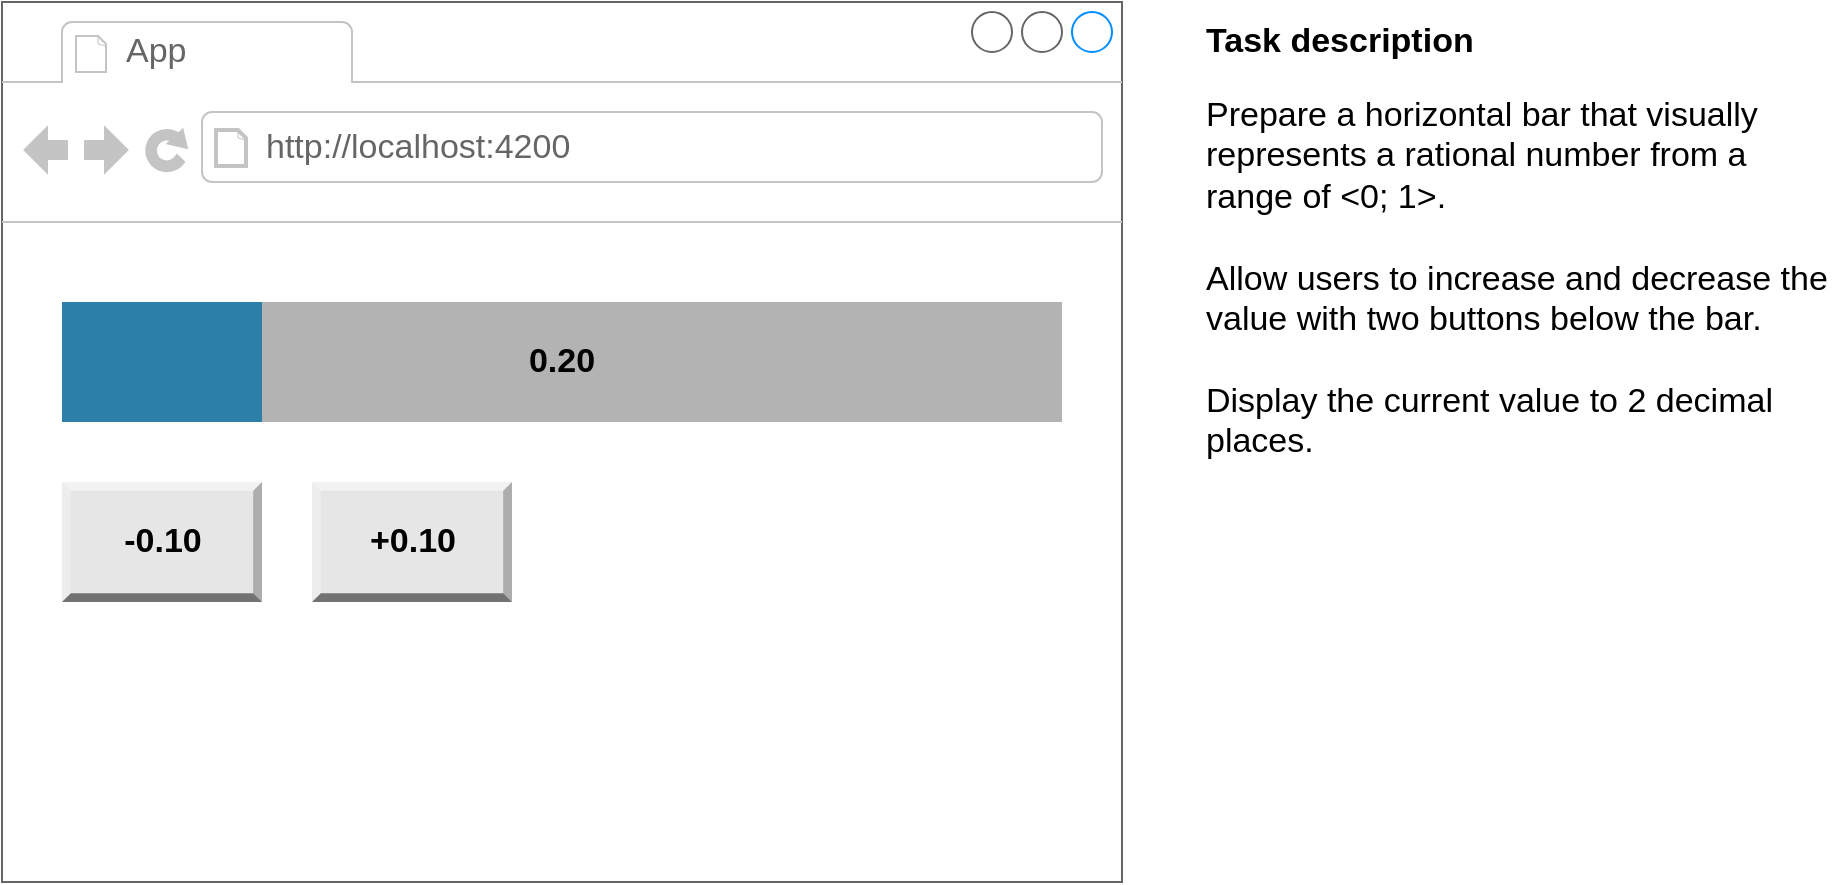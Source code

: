 <mxfile version="16.5.1" type="device"><diagram id="P_-NWcN05uV7CIGg5CNQ" name="Page-1"><mxGraphModel dx="1106" dy="997" grid="1" gridSize="10" guides="1" tooltips="1" connect="1" arrows="1" fold="1" page="1" pageScale="1" pageWidth="827" pageHeight="1169" math="0" shadow="0"><root><mxCell id="0"/><mxCell id="1" parent="0"/><mxCell id="mGq9oQxN_0cY3cayNNMR-1" value="" style="strokeWidth=1;shadow=0;dashed=0;align=center;html=1;shape=mxgraph.mockup.containers.browserWindow;rSize=0;strokeColor=#666666;strokeColor2=#008cff;strokeColor3=#c4c4c4;mainText=,;recursiveResize=0;" parent="1" vertex="1"><mxGeometry x="40" y="40" width="560" height="440" as="geometry"/></mxCell><mxCell id="mGq9oQxN_0cY3cayNNMR-2" value="App" style="strokeWidth=1;shadow=0;dashed=0;align=center;html=1;shape=mxgraph.mockup.containers.anchor;fontSize=17;fontColor=#666666;align=left;" parent="mGq9oQxN_0cY3cayNNMR-1" vertex="1"><mxGeometry x="60" y="12" width="110" height="26" as="geometry"/></mxCell><mxCell id="mGq9oQxN_0cY3cayNNMR-3" value="http://localhost:4200" style="strokeWidth=1;shadow=0;dashed=0;align=center;html=1;shape=mxgraph.mockup.containers.anchor;rSize=0;fontSize=17;fontColor=#666666;align=left;" parent="mGq9oQxN_0cY3cayNNMR-1" vertex="1"><mxGeometry x="130" y="60" width="250" height="26" as="geometry"/></mxCell><mxCell id="mGq9oQxN_0cY3cayNNMR-5" value="" style="rounded=0;whiteSpace=wrap;html=1;fontSize=17;fillColor=#B2B3B2;strokeColor=none;fontColor=#ffffff;" parent="mGq9oQxN_0cY3cayNNMR-1" vertex="1"><mxGeometry x="30" y="150" width="500" height="60" as="geometry"/></mxCell><mxCell id="mGq9oQxN_0cY3cayNNMR-6" value="" style="rounded=0;whiteSpace=wrap;html=1;fontSize=17;strokeColor=none;fillColor=#2B7FA9;fontColor=#000000;" parent="mGq9oQxN_0cY3cayNNMR-1" vertex="1"><mxGeometry x="30" y="150" width="100" height="60" as="geometry"/></mxCell><mxCell id="2E3u1h6pdrsGjCO42Awu-1" value="0.20" style="text;html=1;strokeColor=none;fillColor=none;align=center;verticalAlign=middle;whiteSpace=wrap;rounded=0;fontStyle=1;fontSize=17;" parent="mGq9oQxN_0cY3cayNNMR-1" vertex="1"><mxGeometry x="250" y="165" width="60" height="30" as="geometry"/></mxCell><mxCell id="v0Q79LP5DoEmhLG_m3LB-1" value="-0.10" style="labelPosition=center;verticalLabelPosition=middle;align=center;html=1;shape=mxgraph.basic.shaded_button;dx=4.41;fillColor=#E6E6E6;strokeColor=none;fontSize=17;fontStyle=1" parent="mGq9oQxN_0cY3cayNNMR-1" vertex="1"><mxGeometry x="30" y="240" width="100" height="60" as="geometry"/></mxCell><mxCell id="zNFvK2FOWDXE4oruSLJ1-3" value="+0.10" style="labelPosition=center;verticalLabelPosition=middle;align=center;html=1;shape=mxgraph.basic.shaded_button;dx=4.41;fillColor=#E6E6E6;strokeColor=none;fontSize=17;fontStyle=1" parent="mGq9oQxN_0cY3cayNNMR-1" vertex="1"><mxGeometry x="155" y="240" width="100" height="60" as="geometry"/></mxCell><mxCell id="mGq9oQxN_0cY3cayNNMR-8" value="Task description" style="text;html=1;strokeColor=none;fillColor=none;align=left;verticalAlign=middle;whiteSpace=wrap;rounded=0;fontSize=17;fontStyle=1" parent="1" vertex="1"><mxGeometry x="640" y="40" width="320" height="40" as="geometry"/></mxCell><mxCell id="mGq9oQxN_0cY3cayNNMR-9" value="&lt;div&gt;Prepare a horizontal bar that visually represents a rational number from a range of &amp;lt;0; 1&amp;gt;.&lt;/div&gt;&lt;div&gt;&lt;br&gt;&lt;/div&gt;&lt;div&gt;Allow users to increase and decrease the value with two buttons below the bar.&lt;/div&gt;&lt;div&gt;&lt;br&gt;&lt;/div&gt;&lt;div&gt;Display the current value to 2 decimal places.&lt;/div&gt;" style="text;html=1;strokeColor=none;fillColor=none;align=left;verticalAlign=top;whiteSpace=wrap;rounded=0;fontSize=17;" parent="1" vertex="1"><mxGeometry x="640" y="80" width="320" height="400" as="geometry"/></mxCell></root></mxGraphModel></diagram></mxfile>